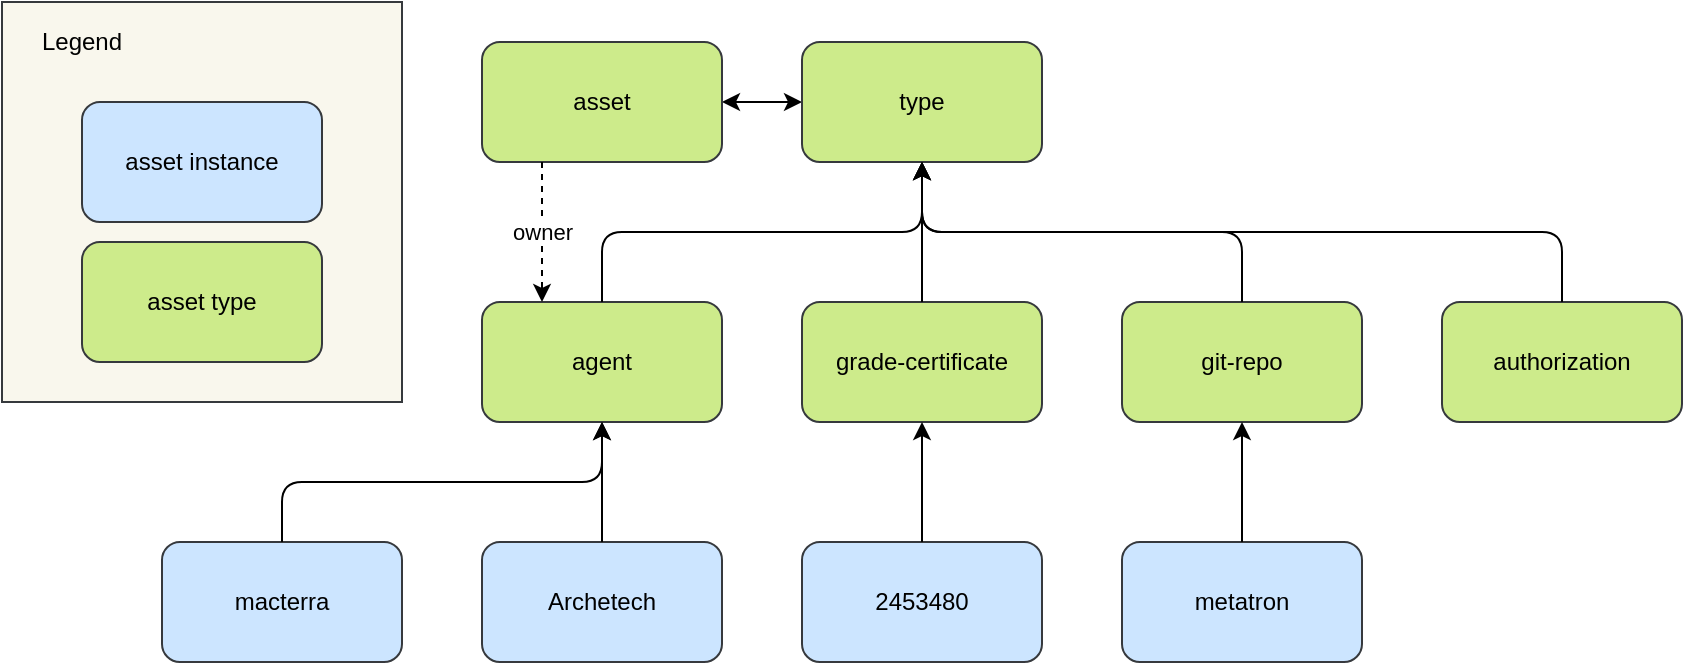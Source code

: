<mxfile version="14.5.1" type="device"><diagram id="YP48P3c0anXRx2iHKQ8w" name="Page-1"><mxGraphModel dx="1086" dy="966" grid="1" gridSize="10" guides="1" tooltips="1" connect="1" arrows="1" fold="1" page="1" pageScale="1" pageWidth="850" pageHeight="1100" math="0" shadow="0"><root><mxCell id="0"/><mxCell id="1" parent="0"/><mxCell id="PxzOcJ467yFrDYPkwynT-3" value="" style="edgeStyle=orthogonalEdgeStyle;rounded=0;orthogonalLoop=1;jettySize=auto;html=1;startArrow=classic;startFill=1;" parent="1" source="PxzOcJ467yFrDYPkwynT-1" target="PxzOcJ467yFrDYPkwynT-2" edge="1"><mxGeometry relative="1" as="geometry"/></mxCell><mxCell id="PxzOcJ467yFrDYPkwynT-1" value="asset" style="rounded=1;whiteSpace=wrap;html=1;fillColor=#cdeb8b;strokeColor=#36393d;" parent="1" vertex="1"><mxGeometry x="250" y="70" width="120" height="60" as="geometry"/></mxCell><mxCell id="PxzOcJ467yFrDYPkwynT-2" value="type" style="rounded=1;whiteSpace=wrap;html=1;fillColor=#cdeb8b;strokeColor=#36393d;" parent="1" vertex="1"><mxGeometry x="410" y="70" width="120" height="60" as="geometry"/></mxCell><mxCell id="PxzOcJ467yFrDYPkwynT-4" value="macterra" style="rounded=1;whiteSpace=wrap;html=1;fillColor=#cce5ff;strokeColor=#36393d;" parent="1" vertex="1"><mxGeometry x="90" y="320" width="120" height="60" as="geometry"/></mxCell><mxCell id="PxzOcJ467yFrDYPkwynT-5" value="agent" style="rounded=1;whiteSpace=wrap;html=1;fillColor=#cdeb8b;strokeColor=#36393d;" parent="1" vertex="1"><mxGeometry x="250" y="200" width="120" height="60" as="geometry"/></mxCell><mxCell id="PxzOcJ467yFrDYPkwynT-10" value="owner" style="endArrow=classic;html=1;exitX=0.25;exitY=1;exitDx=0;exitDy=0;entryX=0.25;entryY=0;entryDx=0;entryDy=0;dashed=1;" parent="1" source="PxzOcJ467yFrDYPkwynT-1" target="PxzOcJ467yFrDYPkwynT-5" edge="1"><mxGeometry relative="1" as="geometry"><mxPoint x="190" y="310" as="sourcePoint"/><mxPoint x="290" y="310" as="targetPoint"/></mxGeometry></mxCell><mxCell id="bUQPxGWTHyCAFcpIlNeZ-1" value="grade-certificate" style="rounded=1;whiteSpace=wrap;html=1;fillColor=#cdeb8b;strokeColor=#36393d;" vertex="1" parent="1"><mxGeometry x="410" y="200" width="120" height="60" as="geometry"/></mxCell><mxCell id="bUQPxGWTHyCAFcpIlNeZ-2" value="" style="edgeStyle=orthogonalEdgeStyle;rounded=1;orthogonalLoop=1;jettySize=auto;html=1;startArrow=none;startFill=0;exitX=0.5;exitY=0;exitDx=0;exitDy=0;entryX=0.5;entryY=1;entryDx=0;entryDy=0;" edge="1" parent="1" source="bUQPxGWTHyCAFcpIlNeZ-1" target="PxzOcJ467yFrDYPkwynT-2"><mxGeometry relative="1" as="geometry"><mxPoint x="320" y="210" as="sourcePoint"/><mxPoint x="320" y="150" as="targetPoint"/></mxGeometry></mxCell><mxCell id="bUQPxGWTHyCAFcpIlNeZ-3" value="2453480" style="rounded=1;whiteSpace=wrap;html=1;fillColor=#cce5ff;strokeColor=#36393d;" vertex="1" parent="1"><mxGeometry x="410" y="320" width="120" height="60" as="geometry"/></mxCell><mxCell id="bUQPxGWTHyCAFcpIlNeZ-4" value="" style="edgeStyle=orthogonalEdgeStyle;rounded=0;orthogonalLoop=1;jettySize=auto;html=1;startArrow=none;startFill=0;exitX=0.5;exitY=0;exitDx=0;exitDy=0;entryX=0.5;entryY=1;entryDx=0;entryDy=0;" edge="1" parent="1" source="bUQPxGWTHyCAFcpIlNeZ-3" target="bUQPxGWTHyCAFcpIlNeZ-1"><mxGeometry relative="1" as="geometry"><mxPoint x="320" y="330" as="sourcePoint"/><mxPoint x="360" y="270" as="targetPoint"/></mxGeometry></mxCell><mxCell id="bUQPxGWTHyCAFcpIlNeZ-5" value="Archetech" style="rounded=1;whiteSpace=wrap;html=1;fillColor=#cce5ff;strokeColor=#36393d;" vertex="1" parent="1"><mxGeometry x="250" y="320" width="120" height="60" as="geometry"/></mxCell><mxCell id="bUQPxGWTHyCAFcpIlNeZ-6" value="" style="edgeStyle=orthogonalEdgeStyle;rounded=1;orthogonalLoop=1;jettySize=auto;html=1;startArrow=none;startFill=0;exitX=0.5;exitY=0;exitDx=0;exitDy=0;entryX=0.5;entryY=1;entryDx=0;entryDy=0;" edge="1" parent="1" source="bUQPxGWTHyCAFcpIlNeZ-5" target="PxzOcJ467yFrDYPkwynT-5"><mxGeometry relative="1" as="geometry"><mxPoint x="120" y="330" as="sourcePoint"/><mxPoint x="310" y="380" as="targetPoint"/></mxGeometry></mxCell><mxCell id="bUQPxGWTHyCAFcpIlNeZ-9" value="git-repo" style="rounded=1;whiteSpace=wrap;html=1;fillColor=#cdeb8b;strokeColor=#36393d;" vertex="1" parent="1"><mxGeometry x="570" y="200" width="120" height="60" as="geometry"/></mxCell><mxCell id="bUQPxGWTHyCAFcpIlNeZ-10" value="metatron" style="rounded=1;whiteSpace=wrap;html=1;fillColor=#cce5ff;strokeColor=#36393d;" vertex="1" parent="1"><mxGeometry x="570" y="320" width="120" height="60" as="geometry"/></mxCell><mxCell id="bUQPxGWTHyCAFcpIlNeZ-11" value="" style="edgeStyle=orthogonalEdgeStyle;rounded=0;orthogonalLoop=1;jettySize=auto;html=1;startArrow=none;startFill=0;exitX=0.5;exitY=0;exitDx=0;exitDy=0;" edge="1" parent="1" source="bUQPxGWTHyCAFcpIlNeZ-10" target="bUQPxGWTHyCAFcpIlNeZ-9"><mxGeometry relative="1" as="geometry"><mxPoint x="630" y="400" as="sourcePoint"/><mxPoint x="480" y="270" as="targetPoint"/></mxGeometry></mxCell><mxCell id="bUQPxGWTHyCAFcpIlNeZ-12" value="" style="edgeStyle=orthogonalEdgeStyle;rounded=1;orthogonalLoop=1;jettySize=auto;html=1;startArrow=none;startFill=0;exitX=0.5;exitY=0;exitDx=0;exitDy=0;entryX=0.5;entryY=1;entryDx=0;entryDy=0;" edge="1" parent="1" source="bUQPxGWTHyCAFcpIlNeZ-9" target="PxzOcJ467yFrDYPkwynT-2"><mxGeometry relative="1" as="geometry"><mxPoint x="480" y="210" as="sourcePoint"/><mxPoint x="320" y="150" as="targetPoint"/></mxGeometry></mxCell><mxCell id="bUQPxGWTHyCAFcpIlNeZ-13" value="" style="edgeStyle=orthogonalEdgeStyle;rounded=1;orthogonalLoop=1;jettySize=auto;html=1;startArrow=none;startFill=0;exitX=0.5;exitY=0;exitDx=0;exitDy=0;entryX=0.5;entryY=1;entryDx=0;entryDy=0;" edge="1" parent="1" source="PxzOcJ467yFrDYPkwynT-4" target="PxzOcJ467yFrDYPkwynT-5"><mxGeometry relative="1" as="geometry"><mxPoint x="320" y="450" as="sourcePoint"/><mxPoint x="320" y="270" as="targetPoint"/></mxGeometry></mxCell><mxCell id="bUQPxGWTHyCAFcpIlNeZ-14" value="" style="edgeStyle=orthogonalEdgeStyle;rounded=1;orthogonalLoop=1;jettySize=auto;html=1;startArrow=none;startFill=0;exitX=0.5;exitY=0;exitDx=0;exitDy=0;entryX=0.5;entryY=1;entryDx=0;entryDy=0;" edge="1" parent="1" source="PxzOcJ467yFrDYPkwynT-5" target="PxzOcJ467yFrDYPkwynT-2"><mxGeometry relative="1" as="geometry"><mxPoint x="640" y="210" as="sourcePoint"/><mxPoint x="480" y="140" as="targetPoint"/></mxGeometry></mxCell><mxCell id="bUQPxGWTHyCAFcpIlNeZ-15" value="authorization" style="rounded=1;whiteSpace=wrap;html=1;fillColor=#cdeb8b;strokeColor=#36393d;" vertex="1" parent="1"><mxGeometry x="730" y="200" width="120" height="60" as="geometry"/></mxCell><mxCell id="bUQPxGWTHyCAFcpIlNeZ-16" value="" style="edgeStyle=orthogonalEdgeStyle;rounded=1;orthogonalLoop=1;jettySize=auto;html=1;startArrow=none;startFill=0;exitX=0.5;exitY=0;exitDx=0;exitDy=0;entryX=0.5;entryY=1;entryDx=0;entryDy=0;" edge="1" parent="1" source="bUQPxGWTHyCAFcpIlNeZ-15" target="PxzOcJ467yFrDYPkwynT-2"><mxGeometry relative="1" as="geometry"><mxPoint x="640" y="210" as="sourcePoint"/><mxPoint x="480" y="140" as="targetPoint"/></mxGeometry></mxCell><mxCell id="bUQPxGWTHyCAFcpIlNeZ-21" value="" style="group" vertex="1" connectable="0" parent="1"><mxGeometry x="10" y="50" width="200" height="200" as="geometry"/></mxCell><mxCell id="bUQPxGWTHyCAFcpIlNeZ-19" value="" style="rounded=0;whiteSpace=wrap;html=1;fillColor=#f9f7ed;strokeColor=#36393d;" vertex="1" parent="bUQPxGWTHyCAFcpIlNeZ-21"><mxGeometry width="200" height="200" as="geometry"/></mxCell><mxCell id="bUQPxGWTHyCAFcpIlNeZ-17" value="asset instance" style="rounded=1;whiteSpace=wrap;html=1;fillColor=#cce5ff;strokeColor=#36393d;" vertex="1" parent="bUQPxGWTHyCAFcpIlNeZ-21"><mxGeometry x="40" y="50" width="120" height="60" as="geometry"/></mxCell><mxCell id="bUQPxGWTHyCAFcpIlNeZ-18" value="asset type" style="rounded=1;whiteSpace=wrap;html=1;fillColor=#cdeb8b;strokeColor=#36393d;" vertex="1" parent="bUQPxGWTHyCAFcpIlNeZ-21"><mxGeometry x="40" y="120" width="120" height="60" as="geometry"/></mxCell><mxCell id="bUQPxGWTHyCAFcpIlNeZ-20" value="Legend" style="text;html=1;strokeColor=none;fillColor=none;align=center;verticalAlign=middle;whiteSpace=wrap;rounded=0;" vertex="1" parent="bUQPxGWTHyCAFcpIlNeZ-21"><mxGeometry x="20" y="10" width="40" height="20" as="geometry"/></mxCell></root></mxGraphModel></diagram></mxfile>